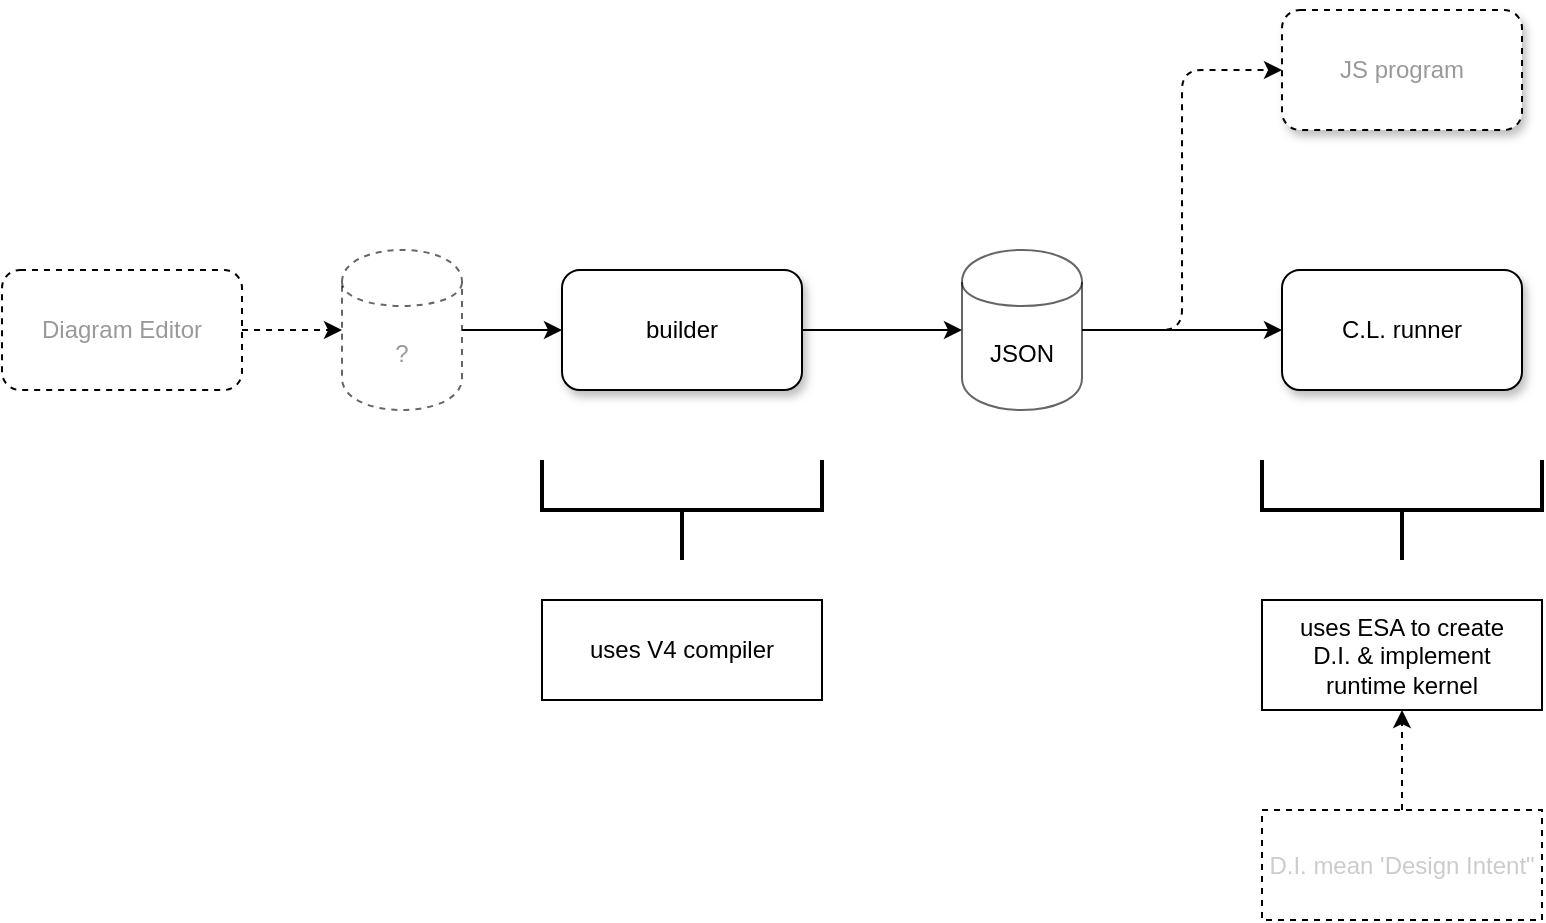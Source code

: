 <mxfile version="12.4.2" type="device" pages="11"><diagram id="QnvV_PTdYE_H96XzM81q" name="Top Level"><mxGraphModel dx="1106" dy="775" grid="1" gridSize="10" guides="1" tooltips="1" connect="1" arrows="1" fold="1" page="1" pageScale="1" pageWidth="1100" pageHeight="850" math="0" shadow="0"><root><mxCell id="329kgA1jmB3Q-VJYGSl6-0"/><mxCell id="329kgA1jmB3Q-VJYGSl6-1" parent="329kgA1jmB3Q-VJYGSl6-0"/><mxCell id="s4heV37TV6KkV3q0PfVx-1" style="edgeStyle=orthogonalEdgeStyle;rounded=1;orthogonalLoop=1;jettySize=auto;html=1;fontColor=#000000;" parent="329kgA1jmB3Q-VJYGSl6-1" source="xfJeTYZkXz3mPO_9dCe8-0" target="s4heV37TV6KkV3q0PfVx-0" edge="1"><mxGeometry relative="1" as="geometry"/></mxCell><mxCell id="xfJeTYZkXz3mPO_9dCe8-0" value="builder" style="rounded=1;whiteSpace=wrap;html=1;shadow=1;" parent="329kgA1jmB3Q-VJYGSl6-1" vertex="1"><mxGeometry x="320" y="170" width="120" height="60" as="geometry"/></mxCell><mxCell id="xfJeTYZkXz3mPO_9dCe8-1" value="C.L. runner" style="rounded=1;whiteSpace=wrap;html=1;shadow=1;" parent="329kgA1jmB3Q-VJYGSl6-1" vertex="1"><mxGeometry x="680" y="170" width="120" height="60" as="geometry"/></mxCell><mxCell id="s4heV37TV6KkV3q0PfVx-2" style="edgeStyle=orthogonalEdgeStyle;rounded=1;orthogonalLoop=1;jettySize=auto;html=1;fontColor=#000000;" parent="329kgA1jmB3Q-VJYGSl6-1" source="s4heV37TV6KkV3q0PfVx-0" target="xfJeTYZkXz3mPO_9dCe8-1" edge="1"><mxGeometry relative="1" as="geometry"/></mxCell><mxCell id="zMQxWKBTkS1y3RpsU06x-10" style="edgeStyle=orthogonalEdgeStyle;rounded=1;orthogonalLoop=1;jettySize=auto;html=1;entryX=0;entryY=0.5;entryDx=0;entryDy=0;dashed=1;fontColor=#999999;" parent="329kgA1jmB3Q-VJYGSl6-1" source="s4heV37TV6KkV3q0PfVx-0" target="zMQxWKBTkS1y3RpsU06x-8" edge="1"><mxGeometry relative="1" as="geometry"/></mxCell><mxCell id="s4heV37TV6KkV3q0PfVx-0" value="JSON" style="shape=cylinder;whiteSpace=wrap;html=1;boundedLbl=1;backgroundOutline=1;strokeColor=#000000;fontColor=#000000;opacity=60;" parent="329kgA1jmB3Q-VJYGSl6-1" vertex="1"><mxGeometry x="520" y="160" width="60" height="80" as="geometry"/></mxCell><mxCell id="nMuyuyNQaRuWxFpWYnxZ-0" value="" style="strokeWidth=2;html=1;shape=mxgraph.flowchart.annotation_2;align=left;labelPosition=right;pointerEvents=1;rotation=-90;" parent="329kgA1jmB3Q-VJYGSl6-1" vertex="1"><mxGeometry x="355" y="220" width="50" height="140" as="geometry"/></mxCell><mxCell id="nMuyuyNQaRuWxFpWYnxZ-1" value="uses V4 compiler" style="text;html=1;strokeColor=#000000;fillColor=none;align=center;verticalAlign=middle;whiteSpace=wrap;rounded=0;" parent="329kgA1jmB3Q-VJYGSl6-1" vertex="1"><mxGeometry x="310" y="335" width="140" height="50" as="geometry"/></mxCell><mxCell id="nMuyuyNQaRuWxFpWYnxZ-2" value="" style="strokeWidth=2;html=1;shape=mxgraph.flowchart.annotation_2;align=left;labelPosition=right;pointerEvents=1;rotation=-90;" parent="329kgA1jmB3Q-VJYGSl6-1" vertex="1"><mxGeometry x="715" y="220" width="50" height="140" as="geometry"/></mxCell><mxCell id="nMuyuyNQaRuWxFpWYnxZ-3" value="uses ESA to create&lt;br&gt;D.I. &amp;amp; implement &lt;br&gt;runtime kernel" style="text;html=1;strokeColor=#000000;fillColor=none;align=center;verticalAlign=middle;whiteSpace=wrap;rounded=0;" parent="329kgA1jmB3Q-VJYGSl6-1" vertex="1"><mxGeometry x="670" y="335" width="140" height="55" as="geometry"/></mxCell><mxCell id="zMQxWKBTkS1y3RpsU06x-4" style="edgeStyle=orthogonalEdgeStyle;rounded=1;orthogonalLoop=1;jettySize=auto;html=1;fontColor=#999999;dashed=1;" parent="329kgA1jmB3Q-VJYGSl6-1" source="zMQxWKBTkS1y3RpsU06x-0" target="zMQxWKBTkS1y3RpsU06x-3" edge="1"><mxGeometry relative="1" as="geometry"/></mxCell><mxCell id="zMQxWKBTkS1y3RpsU06x-0" value="Diagram Editor" style="rounded=1;whiteSpace=wrap;html=1;shadow=0;dashed=1;fontColor=#999999;" parent="329kgA1jmB3Q-VJYGSl6-1" vertex="1"><mxGeometry x="40" y="170" width="120" height="60" as="geometry"/></mxCell><mxCell id="zMQxWKBTkS1y3RpsU06x-5" style="edgeStyle=orthogonalEdgeStyle;rounded=1;orthogonalLoop=1;jettySize=auto;html=1;fontColor=#CCCCCC;" parent="329kgA1jmB3Q-VJYGSl6-1" source="zMQxWKBTkS1y3RpsU06x-3" target="xfJeTYZkXz3mPO_9dCe8-0" edge="1"><mxGeometry relative="1" as="geometry"/></mxCell><mxCell id="zMQxWKBTkS1y3RpsU06x-3" value="?" style="shape=cylinder;whiteSpace=wrap;html=1;boundedLbl=1;backgroundOutline=1;strokeColor=#000000;fontColor=#999999;opacity=60;dashed=1;" parent="329kgA1jmB3Q-VJYGSl6-1" vertex="1"><mxGeometry x="210" y="160" width="60" height="80" as="geometry"/></mxCell><mxCell id="zMQxWKBTkS1y3RpsU06x-7" style="edgeStyle=orthogonalEdgeStyle;rounded=1;orthogonalLoop=1;jettySize=auto;html=1;exitX=0.5;exitY=0;exitDx=0;exitDy=0;entryX=0.5;entryY=1;entryDx=0;entryDy=0;dashed=1;fontColor=#CCCCCC;" parent="329kgA1jmB3Q-VJYGSl6-1" source="zMQxWKBTkS1y3RpsU06x-6" target="nMuyuyNQaRuWxFpWYnxZ-3" edge="1"><mxGeometry relative="1" as="geometry"/></mxCell><mxCell id="zMQxWKBTkS1y3RpsU06x-6" value="D.I. mean 'Design Intent&quot;" style="text;html=1;strokeColor=#000000;fillColor=none;align=center;verticalAlign=middle;whiteSpace=wrap;rounded=0;fontColor=#CCCCCC;dashed=1;" parent="329kgA1jmB3Q-VJYGSl6-1" vertex="1"><mxGeometry x="670" y="440" width="140" height="55" as="geometry"/></mxCell><mxCell id="zMQxWKBTkS1y3RpsU06x-8" value="JS program" style="rounded=1;whiteSpace=wrap;html=1;shadow=1;dashed=1;fontColor=#999999;" parent="329kgA1jmB3Q-VJYGSl6-1" vertex="1"><mxGeometry x="680" y="40" width="120" height="60" as="geometry"/></mxCell></root></mxGraphModel></diagram><diagram name="Compiler V4 Top Level" id="9KGRCjxy8vlVQ9S44mna"><mxGraphModel dx="1106" dy="755" grid="1" gridSize="10" guides="1" tooltips="1" connect="1" arrows="1" fold="1" page="1" pageScale="1" pageWidth="1100" pageHeight="850" math="0" shadow="0"><root><mxCell id="hvAkjjy-3lEkkpFL3ayS-0"/><mxCell id="hvAkjjy-3lEkkpFL3ayS-1" parent="hvAkjjy-3lEkkpFL3ayS-0"/><mxCell id="hvAkjjy-3lEkkpFL3ayS-2" style="edgeStyle=orthogonalEdgeStyle;rounded=0;orthogonalLoop=1;jettySize=auto;html=1;exitX=1;exitY=0.5;exitDx=0;exitDy=0;" edge="1" parent="hvAkjjy-3lEkkpFL3ayS-1" source="hvAkjjy-3lEkkpFL3ayS-3" target="hvAkjjy-3lEkkpFL3ayS-5"><mxGeometry relative="1" as="geometry"/></mxCell><mxCell id="hvAkjjy-3lEkkpFL3ayS-3" value="Create Factbase from SVG" style="rounded=1;whiteSpace=wrap;html=1;shadow=1;" vertex="1" parent="hvAkjjy-3lEkkpFL3ayS-1"><mxGeometry x="80" y="160" width="120" height="60" as="geometry"/></mxCell><mxCell id="hvAkjjy-3lEkkpFL3ayS-4" style="edgeStyle=orthogonalEdgeStyle;rounded=0;orthogonalLoop=1;jettySize=auto;html=1;exitX=1;exitY=0.5;exitDx=0;exitDy=0;" edge="1" parent="hvAkjjy-3lEkkpFL3ayS-1" source="hvAkjjy-3lEkkpFL3ayS-5" target="hvAkjjy-3lEkkpFL3ayS-10"><mxGeometry relative="1" as="geometry"/></mxCell><mxCell id="hvAkjjy-3lEkkpFL3ayS-5" value="prolog&lt;br&gt;factbase" style="shape=cylinder;whiteSpace=wrap;html=1;boundedLbl=1;backgroundOutline=1;" vertex="1" parent="hvAkjjy-3lEkkpFL3ayS-1"><mxGeometry x="280" y="150" width="60" height="80" as="geometry"/></mxCell><mxCell id="hvAkjjy-3lEkkpFL3ayS-6" value="" style="strokeWidth=2;html=1;shape=mxgraph.flowchart.annotation_2;align=left;labelPosition=right;pointerEvents=1;rotation=-90;" vertex="1" parent="hvAkjjy-3lEkkpFL3ayS-1"><mxGeometry x="115" y="215" width="50" height="140" as="geometry"/></mxCell><mxCell id="hvAkjjy-3lEkkpFL3ayS-7" value="" style="strokeWidth=2;html=1;shape=mxgraph.flowchart.annotation_2;align=left;labelPosition=right;pointerEvents=1;rotation=-90;" vertex="1" parent="hvAkjjy-3lEkkpFL3ayS-1"><mxGeometry x="285" y="242.5" width="50" height="85" as="geometry"/></mxCell><mxCell id="hvAkjjy-3lEkkpFL3ayS-8" value="bmfbp/svg/js-compiler / jsbmfbp.sh" style="text;html=1;strokeColor=#000000;fillColor=none;align=center;verticalAlign=middle;whiteSpace=wrap;rounded=0;" vertex="1" parent="hvAkjjy-3lEkkpFL3ayS-1"><mxGeometry x="70" y="330" width="140" height="50" as="geometry"/></mxCell><mxCell id="hvAkjjy-3lEkkpFL3ayS-9" value="bmfbp/svg/js-compiler / jsbmfbp.sh&lt;br&gt;temp5.pro" style="text;html=1;strokeColor=#000000;fillColor=none;align=center;verticalAlign=middle;whiteSpace=wrap;rounded=0;" vertex="1" parent="hvAkjjy-3lEkkpFL3ayS-1"><mxGeometry x="260" y="320" width="100" height="100" as="geometry"/></mxCell><mxCell id="hvAkjjy-3lEkkpFL3ayS-10" value="Diagram&lt;br&gt;Compiler" style="rounded=1;whiteSpace=wrap;html=1;shadow=1;" vertex="1" parent="hvAkjjy-3lEkkpFL3ayS-1"><mxGeometry x="440" y="160" width="120" height="60" as="geometry"/></mxCell><mxCell id="hvAkjjy-3lEkkpFL3ayS-11" value="" style="strokeWidth=2;html=1;shape=mxgraph.flowchart.annotation_2;align=left;labelPosition=right;pointerEvents=1;rotation=-90;" vertex="1" parent="hvAkjjy-3lEkkpFL3ayS-1"><mxGeometry x="475" y="220" width="50" height="140" as="geometry"/></mxCell><mxCell id="hvAkjjy-3lEkkpFL3ayS-12" value="bmfbp/svg/js-compiler / jsbmfbp.sh&lt;br&gt;temp5.pro --&amp;gt; temp28.json" style="text;html=1;strokeColor=#000000;fillColor=none;align=center;verticalAlign=middle;whiteSpace=wrap;rounded=0;" vertex="1" parent="hvAkjjy-3lEkkpFL3ayS-1"><mxGeometry x="430" y="327.5" width="140" height="82.5" as="geometry"/></mxCell></root></mxGraphModel></diagram><diagram id="g5T_RowYSdBi4t43poD-" name="create factbase from .SVG"><mxGraphModel dx="1106" dy="755" grid="1" gridSize="10" guides="1" tooltips="1" connect="1" arrows="1" fold="1" page="1" pageScale="1" pageWidth="1100" pageHeight="850" math="0" shadow="0"><root><mxCell id="0"/><mxCell id="1" parent="0"/><mxCell id="G4z09JQewEnCBIdDN8mS-1" value="prolog&lt;br&gt;factbase" style="shape=cylinder;whiteSpace=wrap;html=1;boundedLbl=1;backgroundOutline=1;" parent="1" vertex="1"><mxGeometry x="1040" y="110" width="60" height="80" as="geometry"/></mxCell><mxCell id="G4z09JQewEnCBIdDN8mS-4" style="edgeStyle=orthogonalEdgeStyle;rounded=0;orthogonalLoop=1;jettySize=auto;html=1;exitX=1;exitY=0.5;exitDx=0;exitDy=0;entryX=0;entryY=0.5;entryDx=0;entryDy=0;" parent="1" source="G4z09JQewEnCBIdDN8mS-2" target="G4z09JQewEnCBIdDN8mS-3" edge="1"><mxGeometry relative="1" as="geometry"/></mxCell><mxCell id="G4z09JQewEnCBIdDN8mS-2" value="hs_vsh&lt;br&gt;(Haskell)" style="rounded=1;whiteSpace=wrap;html=1;" parent="1" vertex="1"><mxGeometry x="40" y="120" width="120" height="60" as="geometry"/></mxCell><mxCell id="G4z09JQewEnCBIdDN8mS-6" style="edgeStyle=orthogonalEdgeStyle;rounded=0;orthogonalLoop=1;jettySize=auto;html=1;exitX=1;exitY=0.5;exitDx=0;exitDy=0;entryX=0;entryY=0.5;entryDx=0;entryDy=0;" parent="1" source="G4z09JQewEnCBIdDN8mS-3" target="G4z09JQewEnCBIdDN8mS-5" edge="1"><mxGeometry relative="1" as="geometry"/></mxCell><mxCell id="G4z09JQewEnCBIdDN8mS-3" value="lib_insert_part_name&lt;br&gt;(CL)" style="rounded=1;whiteSpace=wrap;html=1;" parent="1" vertex="1"><mxGeometry x="240" y="120" width="120" height="60" as="geometry"/></mxCell><mxCell id="G4z09JQewEnCBIdDN8mS-9" style="edgeStyle=orthogonalEdgeStyle;rounded=0;orthogonalLoop=1;jettySize=auto;html=1;exitX=1;exitY=0.5;exitDx=0;exitDy=0;entryX=0;entryY=0.5;entryDx=0;entryDy=0;" parent="1" source="G4z09JQewEnCBIdDN8mS-5" target="G4z09JQewEnCBIdDN8mS-8" edge="1"><mxGeometry relative="1" as="geometry"/></mxCell><mxCell id="G4z09JQewEnCBIdDN8mS-5" value="fb_to_prolog&lt;br&gt;(CL)" style="rounded=1;whiteSpace=wrap;html=1;" parent="1" vertex="1"><mxGeometry x="440" y="120" width="120" height="60" as="geometry"/></mxCell><mxCell id="G4z09JQewEnCBIdDN8mS-11" style="edgeStyle=orthogonalEdgeStyle;rounded=0;orthogonalLoop=1;jettySize=auto;html=1;exitX=1;exitY=0.5;exitDx=0;exitDy=0;entryX=0;entryY=0.5;entryDx=0;entryDy=0;" parent="1" source="G4z09JQewEnCBIdDN8mS-7" target="G4z09JQewEnCBIdDN8mS-1" edge="1"><mxGeometry relative="1" as="geometry"/></mxCell><mxCell id="G4z09JQewEnCBIdDN8mS-7" value="check_input" style="rounded=1;whiteSpace=wrap;html=1;" parent="1" vertex="1"><mxGeometry x="840" y="120" width="120" height="60" as="geometry"/></mxCell><mxCell id="G4z09JQewEnCBIdDN8mS-10" style="edgeStyle=orthogonalEdgeStyle;rounded=0;orthogonalLoop=1;jettySize=auto;html=1;exitX=1;exitY=0.5;exitDx=0;exitDy=0;entryX=0;entryY=0.5;entryDx=0;entryDy=0;" parent="1" source="G4z09JQewEnCBIdDN8mS-8" target="G4z09JQewEnCBIdDN8mS-7" edge="1"><mxGeometry relative="1" as="geometry"/></mxCell><mxCell id="G4z09JQewEnCBIdDN8mS-8" value="sort&lt;br&gt;(bash)" style="rounded=1;whiteSpace=wrap;html=1;" parent="1" vertex="1"><mxGeometry x="640" y="120" width="120" height="60" as="geometry"/></mxCell><mxCell id="VmbQ27UVr2oRjJlBpbx3-1" value="" style="strokeWidth=2;html=1;shape=mxgraph.flowchart.annotation_2;align=left;labelPosition=right;pointerEvents=1;rotation=-90;" parent="1" vertex="1"><mxGeometry x="490" y="-230" width="50" height="1000" as="geometry"/></mxCell><mxCell id="VmbQ27UVr2oRjJlBpbx3-2" value="Scanner in bmfbp/svg/jsbmfbp.sh" style="text;html=1;strokeColor=#000000;fillColor=none;align=center;verticalAlign=middle;whiteSpace=wrap;rounded=0;" parent="1" vertex="1"><mxGeometry x="390" y="300" width="240" height="20" as="geometry"/></mxCell><mxCell id="AgnQKxoTq7UGBMsVM70P-1" value="" style="strokeWidth=2;html=1;shape=mxgraph.flowchart.annotation_2;align=left;labelPosition=right;pointerEvents=1;rotation=-90;fillColor=#f5f5f5;strokeColor=#666666;fontColor=#333333;dashed=1;dashPattern=1 2;" vertex="1" parent="1"><mxGeometry x="90" y="320" width="50" height="120" as="geometry"/></mxCell><mxCell id="AgnQKxoTq7UGBMsVM70P-2" value="" style="strokeWidth=2;html=1;shape=mxgraph.flowchart.annotation_2;align=left;labelPosition=right;pointerEvents=1;rotation=-90;fillColor=#f5f5f5;strokeColor=#666666;fontColor=#333333;dashed=1;dashPattern=1 2;" vertex="1" parent="1"><mxGeometry x="570" width="50" height="760" as="geometry"/></mxCell><mxCell id="AgnQKxoTq7UGBMsVM70P-3" value="in bmfnp/svg/parts&lt;br&gt;see Makefile" style="text;html=1;align=center;verticalAlign=middle;whiteSpace=wrap;rounded=0;strokeColor=#CCCCCC;opacity=60;fontColor=#9999FF;" vertex="1" parent="1"><mxGeometry x="490" y="410" width="210" height="70" as="geometry"/></mxCell><mxCell id="AgnQKxoTq7UGBMsVM70P-4" value="in bmfbp/hs_vsh&lt;br&gt;ss bmfbp/vsh/Makffkle" style="text;html=1;align=center;verticalAlign=middle;whiteSpace=wrap;rounded=0;strokeColor=#CCCCCC;opacity=60;fontColor=#9999FF;" vertex="1" parent="1"><mxGeometry x="20" y="415" width="190" height="55" as="geometry"/></mxCell></root></mxGraphModel></diagram><diagram id="888sI2VQW8c0E8w7-Oci" name="compiler v4"><mxGraphModel dx="1106" dy="755" grid="1" gridSize="10" guides="1" tooltips="1" connect="1" arrows="1" fold="1" page="1" pageScale="1" pageWidth="1100" pageHeight="850" math="0" shadow="0"><root><mxCell id="AdREUD16HFMpoBktC-dU-0"/><mxCell id="AdREUD16HFMpoBktC-dU-1" parent="AdREUD16HFMpoBktC-dU-0"/><mxCell id="FAHabLxNEBRD08hDqHin-0" value="Back End" style="rounded=1;whiteSpace=wrap;html=1;shadow=1;strokeColor=#000000;" parent="AdREUD16HFMpoBktC-dU-1" vertex="1"><mxGeometry x="800" y="160" width="120" height="60" as="geometry"/></mxCell><mxCell id="62Nw1ofoqjvLEhj32AqC-0" style="edgeStyle=orthogonalEdgeStyle;rounded=0;orthogonalLoop=1;jettySize=auto;html=1;exitX=1;exitY=0.5;exitDx=0;exitDy=0;entryX=0;entryY=0.5;entryDx=0;entryDy=0;fontColor=#9999FF;" edge="1" parent="AdREUD16HFMpoBktC-dU-1" source="FAHabLxNEBRD08hDqHin-1" target="607C68LtdAdaBF80gZT2-1"><mxGeometry relative="1" as="geometry"/></mxCell><mxCell id="FAHabLxNEBRD08hDqHin-1" value="Fonrt End" style="rounded=1;whiteSpace=wrap;html=1;shadow=1;strokeColor=#000000;" parent="AdREUD16HFMpoBktC-dU-1" vertex="1"><mxGeometry x="80" y="160" width="120" height="60" as="geometry"/></mxCell><mxCell id="62Nw1ofoqjvLEhj32AqC-2" style="edgeStyle=orthogonalEdgeStyle;rounded=0;orthogonalLoop=1;jettySize=auto;html=1;entryX=0;entryY=0.5;entryDx=0;entryDy=0;fontColor=#9999FF;" edge="1" parent="AdREUD16HFMpoBktC-dU-1" source="FAHabLxNEBRD08hDqHin-2" target="607C68LtdAdaBF80gZT2-0"><mxGeometry relative="1" as="geometry"/></mxCell><mxCell id="FAHabLxNEBRD08hDqHin-2" value="CL compiler" style="rounded=1;whiteSpace=wrap;html=1;shadow=1;strokeColor=#000000;" parent="AdREUD16HFMpoBktC-dU-1" vertex="1"><mxGeometry x="440" y="160" width="120" height="60" as="geometry"/></mxCell><mxCell id="62Nw1ofoqjvLEhj32AqC-3" style="edgeStyle=orthogonalEdgeStyle;rounded=0;orthogonalLoop=1;jettySize=auto;html=1;entryX=0;entryY=0.5;entryDx=0;entryDy=0;fontColor=#9999FF;" edge="1" parent="AdREUD16HFMpoBktC-dU-1" source="607C68LtdAdaBF80gZT2-0" target="FAHabLxNEBRD08hDqHin-0"><mxGeometry relative="1" as="geometry"/></mxCell><mxCell id="607C68LtdAdaBF80gZT2-0" value="" style="shape=cylinder;whiteSpace=wrap;html=1;boundedLbl=1;backgroundOutline=1;shadow=0;strokeColor=#000000;" parent="AdREUD16HFMpoBktC-dU-1" vertex="1"><mxGeometry x="640" y="150" width="60" height="80" as="geometry"/></mxCell><mxCell id="62Nw1ofoqjvLEhj32AqC-1" style="edgeStyle=orthogonalEdgeStyle;rounded=0;orthogonalLoop=1;jettySize=auto;html=1;exitX=1;exitY=0.5;exitDx=0;exitDy=0;entryX=0;entryY=0.5;entryDx=0;entryDy=0;fontColor=#9999FF;" edge="1" parent="AdREUD16HFMpoBktC-dU-1" source="607C68LtdAdaBF80gZT2-1" target="FAHabLxNEBRD08hDqHin-2"><mxGeometry relative="1" as="geometry"/></mxCell><mxCell id="607C68LtdAdaBF80gZT2-1" value="" style="shape=cylinder;whiteSpace=wrap;html=1;boundedLbl=1;backgroundOutline=1;shadow=0;strokeColor=#000000;" parent="AdREUD16HFMpoBktC-dU-1" vertex="1"><mxGeometry x="280" y="150" width="60" height="80" as="geometry"/></mxCell><mxCell id="WJWAA1ZrIP9OyJKRaaDr-0" value="" style="strokeWidth=2;html=1;shape=mxgraph.flowchart.annotation_2;align=left;labelPosition=right;pointerEvents=1;fontColor=#000000;opacity=60;rotation=-90;" vertex="1" parent="AdREUD16HFMpoBktC-dU-1"><mxGeometry x="490" y="-130" width="50" height="880" as="geometry"/></mxCell><mxCell id="iMGOVb0Xl5BqKJFxDwfr-0" value="uses cl-event-passing to implement pipelinee of components" style="text;html=1;align=center;verticalAlign=middle;whiteSpace=wrap;rounded=0;strokeColor=#CCCCCC;opacity=60;fontColor=#000000;" vertex="1" parent="AdREUD16HFMpoBktC-dU-1"><mxGeometry x="405" y="350" width="220" height="55" as="geometry"/></mxCell></root></mxGraphModel></diagram><diagram id="fiDim6iunnbPkuLocua0" name="Compiler V4 Front End"><mxGraphModel dx="1106" dy="755" grid="1" gridSize="10" guides="1" tooltips="1" connect="1" arrows="1" fold="1" page="1" pageScale="1" pageWidth="1100" pageHeight="850" math="0" shadow="0"><root><mxCell id="_qNiRqe5iU-2nVfiecu4-0"/><mxCell id="_qNiRqe5iU-2nVfiecu4-1" parent="_qNiRqe5iU-2nVfiecu4-0"/><mxCell id="ed_A00fT40q_W042qmmn-1" style="edgeStyle=orthogonalEdgeStyle;rounded=0;orthogonalLoop=1;jettySize=auto;html=1;exitX=1;exitY=0.5;exitDx=0;exitDy=0;entryX=0;entryY=0.5;entryDx=0;entryDy=0;" parent="_qNiRqe5iU-2nVfiecu4-1" source="_qNiRqe5iU-2nVfiecu4-2" target="_qNiRqe5iU-2nVfiecu4-3" edge="1"><mxGeometry relative="1" as="geometry"/></mxCell><mxCell id="_qNiRqe5iU-2nVfiecu4-2" value="main" style="rounded=1;whiteSpace=wrap;html=1;shadow=0;strokeColor=#000000;" parent="_qNiRqe5iU-2nVfiecu4-1" vertex="1"><mxGeometry x="280" y="160" width="120" height="60" as="geometry"/></mxCell><mxCell id="_qNiRqe5iU-2nVfiecu4-3" value="drawio" style="rounded=1;whiteSpace=wrap;html=1;shadow=0;strokeColor=#000000;" parent="_qNiRqe5iU-2nVfiecu4-1" vertex="1"><mxGeometry x="520" y="160" width="120" height="60" as="geometry"/></mxCell><mxCell id="57WaOrdKvl-jCOZCyvC8-0" value="" style="strokeWidth=2;html=1;shape=mxgraph.flowchart.annotation_2;align=left;labelPosition=right;pointerEvents=1;rotation=-90;" parent="_qNiRqe5iU-2nVfiecu4-1" vertex="1"><mxGeometry x="437.5" y="72.5" width="50" height="395" as="geometry"/></mxCell><mxCell id="ed_A00fT40q_W042qmmn-0" value="See bmfbp/arrowgrams.asd&lt;br&gt;bmfbp/v4/front-end/*.lisp" style="text;html=1;strokeColor=#000000;fillColor=none;align=center;verticalAlign=middle;whiteSpace=wrap;rounded=0;" parent="_qNiRqe5iU-2nVfiecu4-1" vertex="1"><mxGeometry x="342.5" y="300" width="240" height="80" as="geometry"/></mxCell></root></mxGraphModel></diagram><diagram id="1aJlaoToMybv4cNixJeE" name="CL Compiler"><mxGraphModel dx="1106" dy="755" grid="1" gridSize="10" guides="1" tooltips="1" connect="1" arrows="1" fold="1" page="1" pageScale="1" pageWidth="1100" pageHeight="850" math="0" shadow="0"><root><mxCell id="xASV7qDIn0Jn32q-EkDT-0"/><mxCell id="xASV7qDIn0Jn32q-EkDT-1" parent="xASV7qDIn0Jn32q-EkDT-0"/><mxCell id="THIs8aKIu4fapc4ceLtz-7" style="edgeStyle=orthogonalEdgeStyle;rounded=0;orthogonalLoop=1;jettySize=auto;html=1;entryX=0;entryY=0.5;entryDx=0;entryDy=0;fontColor=#000000;" edge="1" parent="xASV7qDIn0Jn32q-EkDT-1" source="THIs8aKIu4fapc4ceLtz-0" target="THIs8aKIu4fapc4ceLtz-1"><mxGeometry relative="1" as="geometry"/></mxCell><mxCell id="THIs8aKIu4fapc4ceLtz-0" value="CL asdf system: arrowgrams/parser" style="rounded=1;whiteSpace=wrap;html=1;strokeColor=#000000;fontColor=#000000;opacity=60;" vertex="1" parent="xASV7qDIn0Jn32q-EkDT-1"><mxGeometry x="275" y="120" width="120" height="60" as="geometry"/></mxCell><mxCell id="fSS7ruksuP8PjoFTAvb2-2" style="edgeStyle=orthogonalEdgeStyle;rounded=1;orthogonalLoop=1;jettySize=auto;html=1;fontColor=#000000;" edge="1" parent="xASV7qDIn0Jn32q-EkDT-1" source="THIs8aKIu4fapc4ceLtz-1" target="fSS7ruksuP8PjoFTAvb2-0"><mxGeometry relative="1" as="geometry"/></mxCell><mxCell id="THIs8aKIu4fapc4ceLtz-1" value="rules.lisp" style="shape=cylinder;whiteSpace=wrap;html=1;boundedLbl=1;backgroundOutline=1;strokeColor=#000000;fontColor=#000000;opacity=60;" vertex="1" parent="xASV7qDIn0Jn32q-EkDT-1"><mxGeometry x="488.75" y="110" width="60" height="80" as="geometry"/></mxCell><mxCell id="THIs8aKIu4fapc4ceLtz-6" style="edgeStyle=orthogonalEdgeStyle;rounded=0;orthogonalLoop=1;jettySize=auto;html=1;fontColor=#000000;" edge="1" parent="xASV7qDIn0Jn32q-EkDT-1" source="THIs8aKIu4fapc4ceLtz-5" target="THIs8aKIu4fapc4ceLtz-0"><mxGeometry relative="1" as="geometry"/></mxCell><mxCell id="THIs8aKIu4fapc4ceLtz-5" value="test-big.prolog" style="shape=cylinder;whiteSpace=wrap;html=1;boundedLbl=1;backgroundOutline=1;strokeColor=#000000;fontColor=#000000;opacity=60;" vertex="1" parent="xASV7qDIn0Jn32q-EkDT-1"><mxGeometry x="117.5" y="110" width="90" height="80" as="geometry"/></mxCell><mxCell id="ksY7Rbq95IbMxihYV7fW-0" value="" style="strokeWidth=2;html=1;shape=mxgraph.flowchart.annotation_2;align=left;labelPosition=right;pointerEvents=1;rotation=-90;" vertex="1" parent="xASV7qDIn0Jn32q-EkDT-1"><mxGeometry x="137.5" y="237.5" width="50" height="95" as="geometry"/></mxCell><mxCell id="ksY7Rbq95IbMxihYV7fW-1" value="" style="strokeWidth=2;html=1;shape=mxgraph.flowchart.annotation_2;align=left;labelPosition=right;pointerEvents=1;rotation=-90;" vertex="1" parent="xASV7qDIn0Jn32q-EkDT-1"><mxGeometry x="310" y="215" width="50" height="140" as="geometry"/></mxCell><mxCell id="ksY7Rbq95IbMxihYV7fW-2" value="" style="strokeWidth=2;html=1;shape=mxgraph.flowchart.annotation_2;align=left;labelPosition=right;pointerEvents=1;rotation=-90;" vertex="1" parent="xASV7qDIn0Jn32q-EkDT-1"><mxGeometry x="493.75" y="236.25" width="50" height="97.5" as="geometry"/></mxCell><mxCell id="eUPA3tWhsqX_NlfdrZpI-0" value="PROLOG program for pattern matching and transpllng diagrams to code (CL)" style="text;html=1;strokeColor=#000000;fillColor=none;align=center;verticalAlign=middle;whiteSpace=wrap;rounded=0;" vertex="1" parent="xASV7qDIn0Jn32q-EkDT-1"><mxGeometry x="92.5" y="320" width="140" height="80" as="geometry"/></mxCell><mxCell id="eUPA3tWhsqX_NlfdrZpI-1" value="ESRAP parser for PROLOG rules (ESRAP is a PEG parser for CL)" style="text;html=1;strokeColor=#000000;fillColor=none;align=center;verticalAlign=middle;whiteSpace=wrap;rounded=0;" vertex="1" parent="xASV7qDIn0Jn32q-EkDT-1"><mxGeometry x="265" y="320" width="140" height="80" as="geometry"/></mxCell><mxCell id="eUPA3tWhsqX_NlfdrZpI-2" value="PROLOG program as CL" style="text;html=1;strokeColor=#000000;fillColor=none;align=center;verticalAlign=middle;whiteSpace=wrap;rounded=0;" vertex="1" parent="xASV7qDIn0Jn32q-EkDT-1"><mxGeometry x="463.13" y="320" width="111.25" height="80" as="geometry"/></mxCell><mxCell id="fSS7ruksuP8PjoFTAvb2-7" style="edgeStyle=orthogonalEdgeStyle;rounded=1;orthogonalLoop=1;jettySize=auto;html=1;exitX=1;exitY=0.5;exitDx=0;exitDy=0;fontColor=#000000;" edge="1" parent="xASV7qDIn0Jn32q-EkDT-1" source="fSS7ruksuP8PjoFTAvb2-0" target="fSS7ruksuP8PjoFTAvb2-6"><mxGeometry relative="1" as="geometry"/></mxCell><mxCell id="fSS7ruksuP8PjoFTAvb2-0" value="Compiler pasees use rules.lisp" style="rounded=1;whiteSpace=wrap;html=1;strokeColor=#000000;fontColor=#000000;opacity=60;" vertex="1" parent="xASV7qDIn0Jn32q-EkDT-1"><mxGeometry x="640" y="480" width="120" height="60" as="geometry"/></mxCell><mxCell id="fSS7ruksuP8PjoFTAvb2-4" style="edgeStyle=orthogonalEdgeStyle;rounded=1;orthogonalLoop=1;jettySize=auto;html=1;fontColor=#000000;" edge="1" parent="xASV7qDIn0Jn32q-EkDT-1" source="fSS7ruksuP8PjoFTAvb2-3" target="fSS7ruksuP8PjoFTAvb2-0"><mxGeometry relative="1" as="geometry"/></mxCell><mxCell id="fSS7ruksuP8PjoFTAvb2-3" value=".SVG file diagram" style="shape=cylinder;whiteSpace=wrap;html=1;boundedLbl=1;backgroundOutline=1;strokeColor=#000000;fontColor=#000000;opacity=60;" vertex="1" parent="xASV7qDIn0Jn32q-EkDT-1"><mxGeometry x="70" y="470" width="60" height="80" as="geometry"/></mxCell><mxCell id="fSS7ruksuP8PjoFTAvb2-6" value=".IR file intermediate representation of SVG diagram as code" style="shape=cylinder;whiteSpace=wrap;html=1;boundedLbl=1;backgroundOutline=1;strokeColor=#000000;fontColor=#000000;opacity=60;" vertex="1" parent="xASV7qDIn0Jn32q-EkDT-1"><mxGeometry x="870" y="450" width="100" height="120" as="geometry"/></mxCell></root></mxGraphModel></diagram><diagram id="5YlonhiWXaWM8MspthMi" name="CL compiler back end"><mxGraphModel dx="1106" dy="755" grid="1" gridSize="10" guides="1" tooltips="1" connect="1" arrows="1" fold="1" page="1" pageScale="1" pageWidth="1100" pageHeight="850" math="0" shadow="0"><root><mxCell id="nly72UqTLOVnG3DDPnV8-0"/><mxCell id="nly72UqTLOVnG3DDPnV8-1" parent="nly72UqTLOVnG3DDPnV8-0"/><mxCell id="HN_P72n165bdMvQYI0Cb-4" style="edgeStyle=orthogonalEdgeStyle;rounded=1;orthogonalLoop=1;jettySize=auto;html=1;exitX=1;exitY=0.5;exitDx=0;exitDy=0;entryX=0;entryY=0.5;entryDx=0;entryDy=0;fontColor=#000000;" edge="1" parent="nly72UqTLOVnG3DDPnV8-1" source="1cbhRmae7bkg5nwy8fsp-0" target="1cbhRmae7bkg5nwy8fsp-1"><mxGeometry relative="1" as="geometry"/></mxCell><mxCell id="1cbhRmae7bkg5nwy8fsp-0" value="scanner" style="rounded=1;whiteSpace=wrap;html=1;strokeColor=#000000;fontColor=#000000;opacity=60;" vertex="1" parent="nly72UqTLOVnG3DDPnV8-1"><mxGeometry x="160" y="240" width="120" height="60" as="geometry"/></mxCell><mxCell id="HN_P72n165bdMvQYI0Cb-5" style="edgeStyle=orthogonalEdgeStyle;rounded=1;orthogonalLoop=1;jettySize=auto;html=1;exitX=1;exitY=0.5;exitDx=0;exitDy=0;entryX=0;entryY=0.5;entryDx=0;entryDy=0;fontColor=#000000;" edge="1" parent="nly72UqTLOVnG3DDPnV8-1" source="1cbhRmae7bkg5nwy8fsp-1" target="HN_P72n165bdMvQYI0Cb-3"><mxGeometry relative="1" as="geometry"/></mxCell><mxCell id="1cbhRmae7bkg5nwy8fsp-1" value="preprase" style="rounded=1;whiteSpace=wrap;html=1;strokeColor=#000000;fontColor=#000000;opacity=60;" vertex="1" parent="nly72UqTLOVnG3DDPnV8-1"><mxGeometry x="360" y="240" width="120" height="60" as="geometry"/></mxCell><mxCell id="HN_P72n165bdMvQYI0Cb-0" value="generic" style="rounded=1;whiteSpace=wrap;html=1;strokeColor=#000000;fontColor=#000000;opacity=60;" vertex="1" parent="nly72UqTLOVnG3DDPnV8-1"><mxGeometry x="800" y="200" width="120" height="60" as="geometry"/></mxCell><mxCell id="HN_P72n165bdMvQYI0Cb-1" value="json (json1)" style="rounded=1;whiteSpace=wrap;html=1;strokeColor=#000000;fontColor=#000000;opacity=60;" vertex="1" parent="nly72UqTLOVnG3DDPnV8-1"><mxGeometry x="800" y="320" width="120" height="60" as="geometry"/></mxCell><mxCell id="HN_P72n165bdMvQYI0Cb-2" value="Common Lisp" style="rounded=1;whiteSpace=wrap;html=1;strokeColor=#000000;fontColor=#000000;opacity=60;" vertex="1" parent="nly72UqTLOVnG3DDPnV8-1"><mxGeometry x="800" y="440" width="120" height="60" as="geometry"/></mxCell><mxCell id="HxrTngE0rhWQtluAcBox-3" style="edgeStyle=orthogonalEdgeStyle;rounded=1;orthogonalLoop=1;jettySize=auto;html=1;entryX=0;entryY=0.5;entryDx=0;entryDy=0;fontColor=#000000;" edge="1" parent="nly72UqTLOVnG3DDPnV8-1" source="HN_P72n165bdMvQYI0Cb-3" target="HN_P72n165bdMvQYI0Cb-1"><mxGeometry relative="1" as="geometry"/></mxCell><mxCell id="HxrTngE0rhWQtluAcBox-4" style="edgeStyle=orthogonalEdgeStyle;rounded=1;orthogonalLoop=1;jettySize=auto;html=1;entryX=0;entryY=0.5;entryDx=0;entryDy=0;fontColor=#000000;" edge="1" parent="nly72UqTLOVnG3DDPnV8-1" source="HN_P72n165bdMvQYI0Cb-3" target="HN_P72n165bdMvQYI0Cb-0"><mxGeometry relative="1" as="geometry"/></mxCell><mxCell id="HxrTngE0rhWQtluAcBox-5" style="edgeStyle=orthogonalEdgeStyle;rounded=1;orthogonalLoop=1;jettySize=auto;html=1;fontColor=#000000;entryX=0;entryY=0.5;entryDx=0;entryDy=0;" edge="1" parent="nly72UqTLOVnG3DDPnV8-1" source="HN_P72n165bdMvQYI0Cb-3" target="HxrTngE0rhWQtluAcBox-2"><mxGeometry relative="1" as="geometry"><mxPoint x="750" y="70" as="targetPoint"/></mxGeometry></mxCell><mxCell id="HxrTngE0rhWQtluAcBox-6" style="edgeStyle=orthogonalEdgeStyle;rounded=1;orthogonalLoop=1;jettySize=auto;html=1;entryX=0;entryY=0.5;entryDx=0;entryDy=0;fontColor=#000000;" edge="1" parent="nly72UqTLOVnG3DDPnV8-1" source="HN_P72n165bdMvQYI0Cb-3" target="HN_P72n165bdMvQYI0Cb-2"><mxGeometry relative="1" as="geometry"/></mxCell><mxCell id="HN_P72n165bdMvQYI0Cb-3" value=".IR (intermediate representation)" style="shape=cylinder;whiteSpace=wrap;html=1;boundedLbl=1;backgroundOutline=1;strokeColor=#000000;fontColor=#000000;opacity=60;" vertex="1" parent="nly72UqTLOVnG3DDPnV8-1"><mxGeometry x="560" y="220" width="90" height="100" as="geometry"/></mxCell><mxCell id="HN_P72n165bdMvQYI0Cb-6" value="" style="strokeWidth=2;html=1;shape=mxgraph.flowchart.annotation_2;align=left;labelPosition=right;pointerEvents=1;fontColor=#000000;opacity=60;rotation=-90;" vertex="1" parent="nly72UqTLOVnG3DDPnV8-1"><mxGeometry x="195" y="285" width="50" height="130" as="geometry"/></mxCell><mxCell id="uoi-n0A-j-7yYcfykt_8-0" value="tokenize |&amp;nbsp;&lt;br&gt;strings |&amp;nbsp;&lt;br&gt;parens |&lt;br&gt;spaces |&lt;br&gt;symbols |&amp;nbsp;&lt;br&gt;integers" style="text;html=1;align=center;verticalAlign=middle;whiteSpace=wrap;rounded=0;strokeColor=#CCCCCC;opacity=60;fontColor=#000000;" vertex="1" parent="nly72UqTLOVnG3DDPnV8-1"><mxGeometry x="144.38" y="380" width="151.25" height="100" as="geometry"/></mxCell><mxCell id="HxrTngE0rhWQtluAcBox-0" value="" style="strokeWidth=2;html=1;shape=mxgraph.flowchart.annotation_2;align=left;labelPosition=right;pointerEvents=1;fontColor=#000000;opacity=60;rotation=-90;" vertex="1" parent="nly72UqTLOVnG3DDPnV8-1"><mxGeometry x="597.5" y="190" width="50" height="970" as="geometry"/></mxCell><mxCell id="HxrTngE0rhWQtluAcBox-1" value="uses cl-event-passing to implement pipelinee of components" style="text;html=1;align=center;verticalAlign=middle;whiteSpace=wrap;rounded=0;strokeColor=#CCCCCC;opacity=60;fontColor=#000000;" vertex="1" parent="nly72UqTLOVnG3DDPnV8-1"><mxGeometry x="512.5" y="710" width="220" height="55" as="geometry"/></mxCell><mxCell id="-MyKhJdI9GYCcWv0Jr3W-2" style="edgeStyle=orthogonalEdgeStyle;rounded=1;orthogonalLoop=1;jettySize=auto;html=1;entryX=0;entryY=0.5;entryDx=0;entryDy=0;fontColor=#000000;" edge="1" parent="nly72UqTLOVnG3DDPnV8-1" source="HxrTngE0rhWQtluAcBox-2" target="-MyKhJdI9GYCcWv0Jr3W-0"><mxGeometry relative="1" as="geometry"/></mxCell><mxCell id="-MyKhJdI9GYCcWv0Jr3W-3" style="edgeStyle=orthogonalEdgeStyle;rounded=1;orthogonalLoop=1;jettySize=auto;html=1;entryX=0;entryY=0.5;entryDx=0;entryDy=0;fontColor=#000000;" edge="1" parent="nly72UqTLOVnG3DDPnV8-1" source="HxrTngE0rhWQtluAcBox-2" target="-MyKhJdI9GYCcWv0Jr3W-1"><mxGeometry relative="1" as="geometry"/></mxCell><mxCell id="HxrTngE0rhWQtluAcBox-2" value="collector" style="rounded=1;whiteSpace=wrap;html=1;strokeColor=#000000;fontColor=#000000;opacity=60;" vertex="1" parent="nly72UqTLOVnG3DDPnV8-1"><mxGeometry x="760" y="20" width="120" height="60" as="geometry"/></mxCell><mxCell id="-MyKhJdI9GYCcWv0Jr3W-0" value="generic2 (optimized tables)" style="rounded=1;whiteSpace=wrap;html=1;strokeColor=#000000;fontColor=#000000;opacity=60;" vertex="1" parent="nly72UqTLOVnG3DDPnV8-1"><mxGeometry x="950" y="20" width="120" height="60" as="geometry"/></mxCell><mxCell id="-MyKhJdI9GYCcWv0Jr3W-1" value="json (optimized tables)" style="rounded=1;whiteSpace=wrap;html=1;strokeColor=#000000;fontColor=#000000;opacity=60;" vertex="1" parent="nly72UqTLOVnG3DDPnV8-1"><mxGeometry x="950" y="120" width="120" height="60" as="geometry"/></mxCell><mxCell id="-MyKhJdI9GYCcWv0Jr3W-4" value="" style="strokeWidth=2;html=1;shape=mxgraph.flowchart.annotation_2;align=left;labelPosition=right;pointerEvents=1;fontColor=#000000;opacity=60;rotation=-90;" vertex="1" parent="nly72UqTLOVnG3DDPnV8-1"><mxGeometry x="910" y="383.5" width="50" height="315" as="geometry"/></mxCell><mxCell id="-MyKhJdI9GYCcWv0Jr3W-6" value="&amp;nbsp;SL (early PASM) parsing language" style="text;html=1;align=center;verticalAlign=middle;whiteSpace=wrap;rounded=0;strokeColor=#CCCCCC;opacity=60;fontColor=#000000;" vertex="1" parent="nly72UqTLOVnG3DDPnV8-1"><mxGeometry x="822.5" y="576" width="220" height="55" as="geometry"/></mxCell><mxCell id="-MyKhJdI9GYCcWv0Jr3W-8" value="" style="strokeWidth=2;html=1;shape=mxgraph.flowchart.annotation_2;align=left;labelPosition=right;pointerEvents=1;fontColor=#000000;opacity=60;rotation=-90;" vertex="1" parent="nly72UqTLOVnG3DDPnV8-1"><mxGeometry x="580.62" y="295" width="50" height="130" as="geometry"/></mxCell><mxCell id="-MyKhJdI9GYCcWv0Jr3W-9" value="psseudo-Lisp" style="text;html=1;align=center;verticalAlign=middle;whiteSpace=wrap;rounded=0;strokeColor=#CCCCCC;opacity=60;fontColor=#000000;" vertex="1" parent="nly72UqTLOVnG3DDPnV8-1"><mxGeometry x="530" y="390" width="151.25" height="40" as="geometry"/></mxCell></root></mxGraphModel></diagram><diagram id="3Y42H1yB10txlpE_8X3z" name="ESA Transpiler Tool"><mxGraphModel dx="1301" dy="888" grid="1" gridSize="10" guides="1" tooltips="1" connect="1" arrows="1" fold="1" page="1" pageScale="1" pageWidth="1100" pageHeight="850" math="0" shadow="0"><root><mxCell id="qNh4ldz23iorFLDPJdiq-0"/><mxCell id="qNh4ldz23iorFLDPJdiq-1" parent="qNh4ldz23iorFLDPJdiq-0"/><mxCell id="vQ4lOY4zqiOteZUqPg1M-15" style="edgeStyle=orthogonalEdgeStyle;rounded=1;orthogonalLoop=1;jettySize=auto;html=1;exitX=1;exitY=0.5;exitDx=0;exitDy=0;entryX=0.5;entryY=1;entryDx=0;entryDy=0;fontColor=#000000;" edge="1" parent="qNh4ldz23iorFLDPJdiq-1" source="qNh4ldz23iorFLDPJdiq-2" target="vQ4lOY4zqiOteZUqPg1M-9"><mxGeometry relative="1" as="geometry"/></mxCell><mxCell id="qNh4ldz23iorFLDPJdiq-2" value="dsl0.pasm" style="rounded=1;whiteSpace=wrap;html=1;strokeColor=#000000;fontColor=#000000;opacity=60;" vertex="1" parent="qNh4ldz23iorFLDPJdiq-1"><mxGeometry x="160" y="200" width="120" height="60" as="geometry"/></mxCell><mxCell id="vQ4lOY4zqiOteZUqPg1M-16" style="edgeStyle=orthogonalEdgeStyle;rounded=1;orthogonalLoop=1;jettySize=auto;html=1;exitX=1;exitY=0.5;exitDx=0;exitDy=0;entryX=0.5;entryY=1;entryDx=0;entryDy=0;fontColor=#000000;" edge="1" parent="qNh4ldz23iorFLDPJdiq-1" source="qNh4ldz23iorFLDPJdiq-3" target="vQ4lOY4zqiOteZUqPg1M-6"><mxGeometry relative="1" as="geometry"/></mxCell><mxCell id="qNh4ldz23iorFLDPJdiq-3" value="dsl1.pasm" style="rounded=1;whiteSpace=wrap;html=1;strokeColor=#000000;fontColor=#000000;opacity=60;" vertex="1" parent="qNh4ldz23iorFLDPJdiq-1"><mxGeometry x="360" y="200" width="120" height="60" as="geometry"/></mxCell><mxCell id="vQ4lOY4zqiOteZUqPg1M-17" style="edgeStyle=orthogonalEdgeStyle;rounded=1;orthogonalLoop=1;jettySize=auto;html=1;exitX=1;exitY=0.5;exitDx=0;exitDy=0;entryX=0.5;entryY=1;entryDx=0;entryDy=0;fontColor=#000000;" edge="1" parent="qNh4ldz23iorFLDPJdiq-1" source="qNh4ldz23iorFLDPJdiq-4" target="vQ4lOY4zqiOteZUqPg1M-7"><mxGeometry relative="1" as="geometry"/></mxCell><mxCell id="qNh4ldz23iorFLDPJdiq-4" value="dsl2.pasm" style="rounded=1;whiteSpace=wrap;html=1;strokeColor=#000000;fontColor=#000000;opacity=60;" vertex="1" parent="qNh4ldz23iorFLDPJdiq-1"><mxGeometry x="560" y="200" width="120" height="60" as="geometry"/></mxCell><mxCell id="vQ4lOY4zqiOteZUqPg1M-18" style="edgeStyle=orthogonalEdgeStyle;rounded=1;orthogonalLoop=1;jettySize=auto;html=1;exitX=1;exitY=0.5;exitDx=0;exitDy=0;entryX=0.5;entryY=1;entryDx=0;entryDy=0;fontColor=#000000;" edge="1" parent="qNh4ldz23iorFLDPJdiq-1" source="qNh4ldz23iorFLDPJdiq-5" target="vQ4lOY4zqiOteZUqPg1M-8"><mxGeometry relative="1" as="geometry"/></mxCell><mxCell id="qNh4ldz23iorFLDPJdiq-5" value="dsl3.pasm" style="rounded=1;whiteSpace=wrap;html=1;strokeColor=#000000;fontColor=#000000;opacity=60;" vertex="1" parent="qNh4ldz23iorFLDPJdiq-1"><mxGeometry x="760" y="200" width="120" height="60" as="geometry"/></mxCell><mxCell id="vQ4lOY4zqiOteZUqPg1M-0" value="" style="strokeWidth=2;html=1;shape=mxgraph.flowchart.annotation_2;align=left;labelPosition=right;pointerEvents=1;rotation=-90;" vertex="1" parent="qNh4ldz23iorFLDPJdiq-1"><mxGeometry x="195" y="250" width="50" height="140" as="geometry"/></mxCell><mxCell id="vQ4lOY4zqiOteZUqPg1M-1" value="sanity checker" style="text;html=1;strokeColor=#000000;fillColor=none;align=center;verticalAlign=middle;whiteSpace=wrap;rounded=0;" vertex="1" parent="qNh4ldz23iorFLDPJdiq-1"><mxGeometry x="150" y="365" width="140" height="50" as="geometry"/></mxCell><mxCell id="vQ4lOY4zqiOteZUqPg1M-2" value="" style="strokeWidth=2;html=1;shape=mxgraph.flowchart.annotation_2;align=left;labelPosition=right;pointerEvents=1;rotation=-90;" vertex="1" parent="qNh4ldz23iorFLDPJdiq-1"><mxGeometry x="397.5" y="252.5" width="50" height="135" as="geometry"/></mxCell><mxCell id="vQ4lOY4zqiOteZUqPg1M-3" value="crete esaprogram" style="text;html=1;strokeColor=#000000;fillColor=none;align=center;verticalAlign=middle;whiteSpace=wrap;rounded=0;" vertex="1" parent="qNh4ldz23iorFLDPJdiq-1"><mxGeometry x="360" y="365" width="130" height="50" as="geometry"/></mxCell><mxCell id="vQ4lOY4zqiOteZUqPg1M-4" value="" style="strokeWidth=2;html=1;shape=mxgraph.flowchart.annotation_2;align=left;labelPosition=right;pointerEvents=1;rotation=-90;" vertex="1" parent="qNh4ldz23iorFLDPJdiq-1"><mxGeometry x="797.5" y="252.5" width="50" height="135" as="geometry"/></mxCell><mxCell id="vQ4lOY4zqiOteZUqPg1M-5" value="statements &amp;amp; emitter" style="text;html=1;strokeColor=#000000;fillColor=none;align=center;verticalAlign=middle;whiteSpace=wrap;rounded=0;" vertex="1" parent="qNh4ldz23iorFLDPJdiq-1"><mxGeometry x="752.5" y="365" width="140" height="50" as="geometry"/></mxCell><mxCell id="vQ4lOY4zqiOteZUqPg1M-11" style="edgeStyle=orthogonalEdgeStyle;rounded=1;orthogonalLoop=1;jettySize=auto;html=1;entryX=0;entryY=0.5;entryDx=0;entryDy=0;fontColor=#000000;" edge="1" parent="qNh4ldz23iorFLDPJdiq-1" source="vQ4lOY4zqiOteZUqPg1M-6" target="vQ4lOY4zqiOteZUqPg1M-7"><mxGeometry relative="1" as="geometry"/></mxCell><mxCell id="vQ4lOY4zqiOteZUqPg1M-6" value="dsl1.lisp" style="rounded=1;whiteSpace=wrap;html=1;strokeColor=#000000;fontColor=#000000;opacity=60;" vertex="1" parent="qNh4ldz23iorFLDPJdiq-1"><mxGeometry x="460" y="110" width="120" height="60" as="geometry"/></mxCell><mxCell id="vQ4lOY4zqiOteZUqPg1M-12" style="edgeStyle=orthogonalEdgeStyle;rounded=1;orthogonalLoop=1;jettySize=auto;html=1;fontColor=#000000;" edge="1" parent="qNh4ldz23iorFLDPJdiq-1" source="vQ4lOY4zqiOteZUqPg1M-7" target="vQ4lOY4zqiOteZUqPg1M-8"><mxGeometry relative="1" as="geometry"/></mxCell><mxCell id="vQ4lOY4zqiOteZUqPg1M-7" value="dsl2.lisp" style="rounded=1;whiteSpace=wrap;html=1;strokeColor=#000000;fontColor=#000000;opacity=60;" vertex="1" parent="qNh4ldz23iorFLDPJdiq-1"><mxGeometry x="660" y="110" width="120" height="60" as="geometry"/></mxCell><mxCell id="vQ4lOY4zqiOteZUqPg1M-20" style="edgeStyle=orthogonalEdgeStyle;rounded=1;orthogonalLoop=1;jettySize=auto;html=1;exitX=1;exitY=0.5;exitDx=0;exitDy=0;entryX=0;entryY=0.5;entryDx=0;entryDy=0;fontColor=#000000;" edge="1" parent="qNh4ldz23iorFLDPJdiq-1" source="vQ4lOY4zqiOteZUqPg1M-8" target="vQ4lOY4zqiOteZUqPg1M-19"><mxGeometry relative="1" as="geometry"/></mxCell><mxCell id="vQ4lOY4zqiOteZUqPg1M-8" value="dsl3.lisp" style="rounded=1;whiteSpace=wrap;html=1;strokeColor=#000000;fontColor=#000000;opacity=60;" vertex="1" parent="qNh4ldz23iorFLDPJdiq-1"><mxGeometry x="860" y="110" width="120" height="60" as="geometry"/></mxCell><mxCell id="vQ4lOY4zqiOteZUqPg1M-10" style="edgeStyle=orthogonalEdgeStyle;rounded=1;orthogonalLoop=1;jettySize=auto;html=1;exitX=1;exitY=0.5;exitDx=0;exitDy=0;entryX=0;entryY=0.5;entryDx=0;entryDy=0;fontColor=#000000;" edge="1" parent="qNh4ldz23iorFLDPJdiq-1" source="vQ4lOY4zqiOteZUqPg1M-9" target="vQ4lOY4zqiOteZUqPg1M-6"><mxGeometry relative="1" as="geometry"/></mxCell><mxCell id="vQ4lOY4zqiOteZUqPg1M-9" value="dsl1.lisp" style="rounded=1;whiteSpace=wrap;html=1;strokeColor=#000000;fontColor=#000000;opacity=60;" vertex="1" parent="qNh4ldz23iorFLDPJdiq-1"><mxGeometry x="270" y="110" width="120" height="60" as="geometry"/></mxCell><mxCell id="vQ4lOY4zqiOteZUqPg1M-14" style="edgeStyle=orthogonalEdgeStyle;rounded=1;orthogonalLoop=1;jettySize=auto;html=1;exitX=1;exitY=0.5;exitDx=0;exitDy=0;entryX=0;entryY=0.5;entryDx=0;entryDy=0;fontColor=#000000;" edge="1" parent="qNh4ldz23iorFLDPJdiq-1" source="vQ4lOY4zqiOteZUqPg1M-13" target="vQ4lOY4zqiOteZUqPg1M-9"><mxGeometry relative="1" as="geometry"/></mxCell><mxCell id="vQ4lOY4zqiOteZUqPg1M-13" value="&amp;lt;esa program&amp;gt;" style="shape=cylinder;whiteSpace=wrap;html=1;boundedLbl=1;backgroundOutline=1;strokeColor=#000000;fontColor=#000000;opacity=60;" vertex="1" parent="qNh4ldz23iorFLDPJdiq-1"><mxGeometry y="100" width="60" height="80" as="geometry"/></mxCell><mxCell id="vQ4lOY4zqiOteZUqPg1M-19" value="&amp;lt;lisp version of ESA program&amp;gt;" style="shape=cylinder;whiteSpace=wrap;html=1;boundedLbl=1;backgroundOutline=1;strokeColor=#000000;fontColor=#000000;opacity=60;" vertex="1" parent="qNh4ldz23iorFLDPJdiq-1"><mxGeometry x="1040" y="70" width="100" height="140" as="geometry"/></mxCell><mxCell id="vQ4lOY4zqiOteZUqPg1M-21" value="" style="strokeWidth=2;html=1;shape=mxgraph.flowchart.annotation_2;align=left;labelPosition=right;pointerEvents=1;rotation=-90;" vertex="1" parent="qNh4ldz23iorFLDPJdiq-1"><mxGeometry x="595" y="250" width="50" height="140" as="geometry"/></mxCell><mxCell id="vQ4lOY4zqiOteZUqPg1M-22" value="associate ESA methods with ESA classes" style="text;html=1;strokeColor=#000000;fillColor=none;align=center;verticalAlign=middle;whiteSpace=wrap;rounded=0;" vertex="1" parent="qNh4ldz23iorFLDPJdiq-1"><mxGeometry x="550" y="365" width="140" height="50" as="geometry"/></mxCell><mxCell id="vQ4lOY4zqiOteZUqPg1M-23" value="" style="strokeWidth=2;html=1;shape=mxgraph.flowchart.annotation_2;align=left;labelPosition=right;pointerEvents=1;rotation=-90;fillColor=#f5f5f5;strokeColor=#CCCCCC;fontColor=#333333;" vertex="1" parent="qNh4ldz23iorFLDPJdiq-1"><mxGeometry x="510" y="287.5" width="50" height="360" as="geometry"/></mxCell><mxCell id="vQ4lOY4zqiOteZUqPg1M-24" value="ESA specifies classes, then methods belonging to class (like CLOS)" style="text;html=1;align=center;verticalAlign=middle;whiteSpace=wrap;rounded=0;" vertex="1" parent="qNh4ldz23iorFLDPJdiq-1"><mxGeometry x="465" y="500" width="140" height="60" as="geometry"/></mxCell></root></mxGraphModel></diagram><diagram id="_H3eTF-KmMJVgM1UyTmP" name="ESA"><mxGraphModel dx="1106" dy="755" grid="1" gridSize="10" guides="1" tooltips="1" connect="1" arrows="1" fold="1" page="1" pageScale="1" pageWidth="1100" pageHeight="850" math="0" shadow="0"><root><mxCell id="tVU1lwDCAyjOOsQaJxVL-0"/><mxCell id="tVU1lwDCAyjOOsQaJxVL-1" parent="tVU1lwDCAyjOOsQaJxVL-0"/><mxCell id="tVU1lwDCAyjOOsQaJxVL-4" style="edgeStyle=orthogonalEdgeStyle;rounded=1;orthogonalLoop=1;jettySize=auto;html=1;exitX=1;exitY=0.5;exitDx=0;exitDy=0;fontColor=#000000;" edge="1" parent="tVU1lwDCAyjOOsQaJxVL-1" source="tVU1lwDCAyjOOsQaJxVL-2" target="tVU1lwDCAyjOOsQaJxVL-3"><mxGeometry relative="1" as="geometry"/></mxCell><mxCell id="RQ7kw-JoPCVaUFcYyNdH-3" style="edgeStyle=orthogonalEdgeStyle;rounded=1;orthogonalLoop=1;jettySize=auto;html=1;exitX=1;exitY=0.5;exitDx=0;exitDy=0;entryX=0;entryY=0.5;entryDx=0;entryDy=0;fontColor=#CCCCCC;" edge="1" parent="tVU1lwDCAyjOOsQaJxVL-1" source="tVU1lwDCAyjOOsQaJxVL-2" target="RQ7kw-JoPCVaUFcYyNdH-2"><mxGeometry relative="1" as="geometry"/></mxCell><mxCell id="tVU1lwDCAyjOOsQaJxVL-2" value="ESA.dsl (specificaiton of runtime event-passing kernel)" style="shape=cylinder;whiteSpace=wrap;html=1;boundedLbl=1;backgroundOutline=1;strokeColor=#000000;fontColor=#000000;opacity=60;" vertex="1" parent="tVU1lwDCAyjOOsQaJxVL-1"><mxGeometry x="360" y="240" width="120" height="120" as="geometry"/></mxCell><mxCell id="tVU1lwDCAyjOOsQaJxVL-3" value="esa,lisp" style="rounded=1;whiteSpace=wrap;html=1;strokeColor=#000000;fontColor=#000000;opacity=60;" vertex="1" parent="tVU1lwDCAyjOOsQaJxVL-1"><mxGeometry x="610" y="270" width="120" height="60" as="geometry"/></mxCell><mxCell id="RQ7kw-JoPCVaUFcYyNdH-0" value="" style="strokeWidth=2;html=1;shape=mxgraph.flowchart.annotation_2;align=left;labelPosition=right;pointerEvents=1;rotation=-90;" vertex="1" parent="tVU1lwDCAyjOOsQaJxVL-1"><mxGeometry x="525" y="342" width="50" height="140" as="geometry"/></mxCell><mxCell id="RQ7kw-JoPCVaUFcYyNdH-1" value="uses ESA transpiler tool" style="text;html=1;strokeColor=#000000;fillColor=none;align=center;verticalAlign=middle;whiteSpace=wrap;rounded=0;" vertex="1" parent="tVU1lwDCAyjOOsQaJxVL-1"><mxGeometry x="480" y="457" width="140" height="50" as="geometry"/></mxCell><mxCell id="RQ7kw-JoPCVaUFcYyNdH-2" value="esa.js (NIY)" style="rounded=1;whiteSpace=wrap;html=1;strokeColor=#000000;fontColor=#CCCCCC;opacity=60;dashed=1;" vertex="1" parent="tVU1lwDCAyjOOsQaJxVL-1"><mxGeometry x="610" y="160" width="120" height="60" as="geometry"/></mxCell></root></mxGraphModel></diagram><diagram id="QlizM4uNqldpMQLlqDe4" name="CL Runner"><mxGraphModel dx="1106" dy="775" grid="1" gridSize="10" guides="1" tooltips="1" connect="1" arrows="1" fold="1" page="1" pageScale="1" pageWidth="1100" pageHeight="850" math="0" shadow="0"><root><mxCell id="-Al0Ms3pWkL1vrmVCdYf-0"/><mxCell id="-Al0Ms3pWkL1vrmVCdYf-1" parent="-Al0Ms3pWkL1vrmVCdYf-0"/><mxCell id="KbM4UXUYny_M8z45DQMv-0" value="" style="strokeWidth=2;html=1;shape=mxgraph.flowchart.annotation_2;align=left;labelPosition=right;pointerEvents=1;rotation=-90;" parent="-Al0Ms3pWkL1vrmVCdYf-1" vertex="1"><mxGeometry x="225" y="360" width="50" height="140" as="geometry"/></mxCell><mxCell id="KbM4UXUYny_M8z45DQMv-1" value="uses ESA transpiler tool" style="text;html=1;strokeColor=#000000;fillColor=none;align=center;verticalAlign=middle;whiteSpace=wrap;rounded=0;" parent="-Al0Ms3pWkL1vrmVCdYf-1" vertex="1"><mxGeometry x="180" y="475" width="140" height="50" as="geometry"/></mxCell><mxCell id="UGFdfgDaLqE_-2GRbIcG-1" style="edgeStyle=orthogonalEdgeStyle;rounded=1;orthogonalLoop=1;jettySize=auto;html=1;exitX=1;exitY=0.5;exitDx=0;exitDy=0;entryX=0.5;entryY=1;entryDx=0;entryDy=0;" edge="1" parent="-Al0Ms3pWkL1vrmVCdYf-1" source="s5LJ1aB1Yj9VQh5LE9P--0" target="ap4lhcooY--aDUUp35Mb-2"><mxGeometry relative="1" as="geometry"/></mxCell><mxCell id="s5LJ1aB1Yj9VQh5LE9P--0" value="bmfbp/arrowgrams.asd arrowrams/runner" style="rounded=1;whiteSpace=wrap;html=1;" parent="-Al0Ms3pWkL1vrmVCdYf-1" vertex="1"><mxGeometry x="310" y="280" width="140" height="60" as="geometry"/></mxCell><mxCell id="UGFdfgDaLqE_-2GRbIcG-0" style="edgeStyle=orthogonalEdgeStyle;rounded=1;orthogonalLoop=1;jettySize=auto;html=1;exitX=1;exitY=0.5;exitDx=0;exitDy=0;entryX=0.5;entryY=0;entryDx=0;entryDy=0;" edge="1" parent="-Al0Ms3pWkL1vrmVCdYf-1" source="s5LJ1aB1Yj9VQh5LE9P--1" target="ap4lhcooY--aDUUp35Mb-2"><mxGeometry relative="1" as="geometry"/></mxCell><mxCell id="s5LJ1aB1Yj9VQh5LE9P--1" value="esa.liap" style="rounded=1;whiteSpace=wrap;html=1;" parent="-Al0Ms3pWkL1vrmVCdYf-1" vertex="1"><mxGeometry x="320" y="160" width="120" height="60" as="geometry"/></mxCell><mxCell id="ap4lhcooY--aDUUp35Mb-1" style="edgeStyle=orthogonalEdgeStyle;rounded=1;orthogonalLoop=1;jettySize=auto;html=1;entryX=0;entryY=0.5;entryDx=0;entryDy=0;dashed=1;fontColor=#999999;" parent="-Al0Ms3pWkL1vrmVCdYf-1" source="ap4lhcooY--aDUUp35Mb-0" target="s5LJ1aB1Yj9VQh5LE9P--1" edge="1"><mxGeometry relative="1" as="geometry"/></mxCell><mxCell id="ap4lhcooY--aDUUp35Mb-0" value="esa.dsl" style="shape=cylinder;whiteSpace=wrap;html=1;boundedLbl=1;backgroundOutline=1;" parent="-Al0Ms3pWkL1vrmVCdYf-1" vertex="1"><mxGeometry x="100" y="150" width="60" height="80" as="geometry"/></mxCell><mxCell id="UGFdfgDaLqE_-2GRbIcG-3" style="edgeStyle=orthogonalEdgeStyle;rounded=1;orthogonalLoop=1;jettySize=auto;html=1;exitX=1;exitY=0.5;exitDx=0;exitDy=0;entryX=0.16;entryY=0.55;entryDx=0;entryDy=0;entryPerimeter=0;" edge="1" parent="-Al0Ms3pWkL1vrmVCdYf-1" source="ap4lhcooY--aDUUp35Mb-2" target="UGFdfgDaLqE_-2GRbIcG-2"><mxGeometry relative="1" as="geometry"/></mxCell><mxCell id="ap4lhcooY--aDUUp35Mb-2" value="+" style="rhombus;whiteSpace=wrap;html=1;shadow=0;opacity=60;" parent="-Al0Ms3pWkL1vrmVCdYf-1" vertex="1"><mxGeometry x="490" y="210" width="80" height="80" as="geometry"/></mxCell><mxCell id="UGFdfgDaLqE_-2GRbIcG-2" value="runs (diagram) program" style="ellipse;shape=cloud;whiteSpace=wrap;html=1;shadow=0;" vertex="1" parent="-Al0Ms3pWkL1vrmVCdYf-1"><mxGeometry x="640" y="200" width="120" height="90" as="geometry"/></mxCell></root></mxGraphModel></diagram><diagram id="dDM2hPgfDPFjW23wJbRW" name="JS Program"><mxGraphModel dx="1106" dy="775" grid="1" gridSize="10" guides="1" tooltips="1" connect="1" arrows="1" fold="1" page="1" pageScale="1" pageWidth="1100" pageHeight="850" math="0" shadow="0"><root><mxCell id="nj0DxMA0MTjBDss45_sG-0"/><mxCell id="nj0DxMA0MTjBDss45_sG-1" parent="nj0DxMA0MTjBDss45_sG-0"/><mxCell id="KkR01mZYR9Rr2Cu1bcX0-0" value="" style="strokeWidth=2;html=1;shape=mxgraph.flowchart.annotation_2;align=left;labelPosition=right;pointerEvents=1;rotation=-90;dashed=1;" vertex="1" parent="nj0DxMA0MTjBDss45_sG-1"><mxGeometry x="225" y="360" width="50" height="140" as="geometry"/></mxCell><mxCell id="KkR01mZYR9Rr2Cu1bcX0-1" value="uses ESA transpiler tool" style="text;html=1;strokeColor=#000000;fillColor=none;align=center;verticalAlign=middle;whiteSpace=wrap;rounded=0;fontColor=#999999;" vertex="1" parent="nj0DxMA0MTjBDss45_sG-1"><mxGeometry x="180" y="475" width="140" height="50" as="geometry"/></mxCell><mxCell id="KkR01mZYR9Rr2Cu1bcX0-2" style="edgeStyle=orthogonalEdgeStyle;rounded=1;orthogonalLoop=1;jettySize=auto;html=1;exitX=1;exitY=0.5;exitDx=0;exitDy=0;entryX=0.5;entryY=1;entryDx=0;entryDy=0;dashed=1;fontColor=#999999;" edge="1" parent="nj0DxMA0MTjBDss45_sG-1" source="KkR01mZYR9Rr2Cu1bcX0-3" target="KkR01mZYR9Rr2Cu1bcX0-9"><mxGeometry relative="1" as="geometry"/></mxCell><mxCell id="KkR01mZYR9Rr2Cu1bcX0-3" value="bmfbp/arrowgrams.asd arrowrams/runner" style="rounded=1;whiteSpace=wrap;html=1;dashed=1;fontColor=#999999;" vertex="1" parent="nj0DxMA0MTjBDss45_sG-1"><mxGeometry x="310" y="280" width="140" height="60" as="geometry"/></mxCell><mxCell id="KkR01mZYR9Rr2Cu1bcX0-4" style="edgeStyle=orthogonalEdgeStyle;rounded=1;orthogonalLoop=1;jettySize=auto;html=1;exitX=1;exitY=0.5;exitDx=0;exitDy=0;entryX=0.5;entryY=0;entryDx=0;entryDy=0;dashed=1;fontColor=#999999;" edge="1" parent="nj0DxMA0MTjBDss45_sG-1" source="KkR01mZYR9Rr2Cu1bcX0-5" target="KkR01mZYR9Rr2Cu1bcX0-9"><mxGeometry relative="1" as="geometry"/></mxCell><mxCell id="KkR01mZYR9Rr2Cu1bcX0-5" value="esa.js" style="rounded=1;whiteSpace=wrap;html=1;dashed=1;fontColor=#999999;" vertex="1" parent="nj0DxMA0MTjBDss45_sG-1"><mxGeometry x="320" y="160" width="120" height="60" as="geometry"/></mxCell><mxCell id="KkR01mZYR9Rr2Cu1bcX0-6" style="edgeStyle=orthogonalEdgeStyle;rounded=1;orthogonalLoop=1;jettySize=auto;html=1;entryX=0;entryY=0.5;entryDx=0;entryDy=0;dashed=1;fontColor=#999999;" edge="1" parent="nj0DxMA0MTjBDss45_sG-1" source="KkR01mZYR9Rr2Cu1bcX0-7" target="KkR01mZYR9Rr2Cu1bcX0-5"><mxGeometry relative="1" as="geometry"/></mxCell><mxCell id="KkR01mZYR9Rr2Cu1bcX0-7" value="esa.dsl" style="shape=cylinder;whiteSpace=wrap;html=1;boundedLbl=1;backgroundOutline=1;dashed=1;fontColor=#999999;" vertex="1" parent="nj0DxMA0MTjBDss45_sG-1"><mxGeometry x="100" y="150" width="60" height="80" as="geometry"/></mxCell><mxCell id="KkR01mZYR9Rr2Cu1bcX0-12" style="edgeStyle=orthogonalEdgeStyle;rounded=1;orthogonalLoop=1;jettySize=auto;html=1;exitX=1;exitY=0.5;exitDx=0;exitDy=0;dashed=1;fontColor=#999999;" edge="1" parent="nj0DxMA0MTjBDss45_sG-1" source="KkR01mZYR9Rr2Cu1bcX0-9" target="KkR01mZYR9Rr2Cu1bcX0-11"><mxGeometry relative="1" as="geometry"/></mxCell><mxCell id="KkR01mZYR9Rr2Cu1bcX0-9" value="+" style="rhombus;whiteSpace=wrap;html=1;shadow=0;opacity=60;dashed=1;fontColor=#999999;" vertex="1" parent="nj0DxMA0MTjBDss45_sG-1"><mxGeometry x="490" y="210" width="80" height="80" as="geometry"/></mxCell><mxCell id="KkR01mZYR9Rr2Cu1bcX0-11" value="JS program (from Diagram)" style="shape=cylinder;whiteSpace=wrap;html=1;boundedLbl=1;backgroundOutline=1;shadow=0;dashed=1;fontColor=#999999;" vertex="1" parent="nj0DxMA0MTjBDss45_sG-1"><mxGeometry x="650" y="205" width="80" height="90" as="geometry"/></mxCell></root></mxGraphModel></diagram></mxfile>